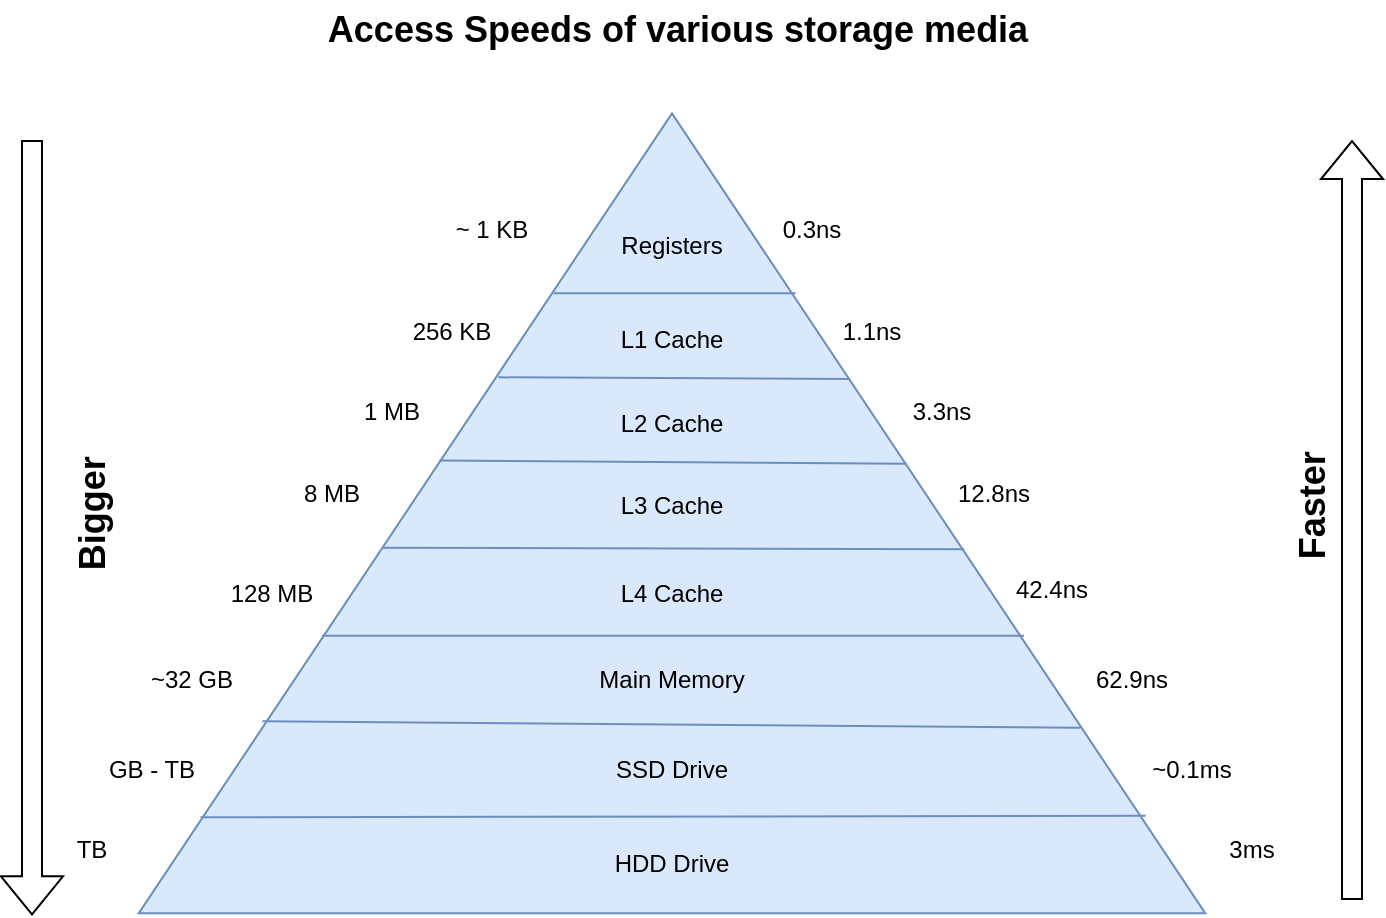 <mxfile version="27.1.1">
  <diagram name="Page-1" id="X78NBJ6rHKPP4Jo4zHQp">
    <mxGraphModel dx="1175" dy="752" grid="1" gridSize="10" guides="1" tooltips="1" connect="1" arrows="1" fold="1" page="1" pageScale="1" pageWidth="827" pageHeight="1169" math="0" shadow="0">
      <root>
        <mxCell id="0" />
        <mxCell id="1" parent="0" />
        <mxCell id="ocaG6mMDENaymsCPZw6Z-1" value="" style="triangle;whiteSpace=wrap;html=1;rotation=-90;fillColor=#dae8fc;strokeColor=#6c8ebf;" vertex="1" parent="1">
          <mxGeometry x="220" y="20" width="400" height="533.33" as="geometry" />
        </mxCell>
        <mxCell id="ocaG6mMDENaymsCPZw6Z-2" value="" style="endArrow=none;html=1;rounded=0;exitX=0.12;exitY=0.058;exitDx=0;exitDy=0;exitPerimeter=0;entryX=0.122;entryY=0.944;entryDx=0;entryDy=0;entryPerimeter=0;fillColor=#dae8fc;strokeColor=#6c8ebf;" edge="1" parent="1" source="ocaG6mMDENaymsCPZw6Z-1" target="ocaG6mMDENaymsCPZw6Z-1">
          <mxGeometry width="50" height="50" relative="1" as="geometry">
            <mxPoint x="192.531" y="441.205" as="sourcePoint" />
            <mxPoint x="647.462" y="440.005" as="targetPoint" />
          </mxGeometry>
        </mxCell>
        <mxCell id="ocaG6mMDENaymsCPZw6Z-3" value="HDD Drive" style="text;html=1;align=center;verticalAlign=middle;whiteSpace=wrap;rounded=0;" vertex="1" parent="1">
          <mxGeometry x="390" y="447" width="60" height="30" as="geometry" />
        </mxCell>
        <mxCell id="ocaG6mMDENaymsCPZw6Z-4" value="" style="endArrow=none;html=1;rounded=0;exitX=0.24;exitY=0.116;exitDx=0;exitDy=0;exitPerimeter=0;fillColor=#dae8fc;strokeColor=#6c8ebf;entryX=0.232;entryY=0.883;entryDx=0;entryDy=0;entryPerimeter=0;" edge="1" parent="1" source="ocaG6mMDENaymsCPZw6Z-1" target="ocaG6mMDENaymsCPZw6Z-1">
          <mxGeometry width="50" height="50" relative="1" as="geometry">
            <mxPoint x="230" y="371" as="sourcePoint" />
            <mxPoint x="610" y="371" as="targetPoint" />
          </mxGeometry>
        </mxCell>
        <mxCell id="ocaG6mMDENaymsCPZw6Z-5" value="" style="endArrow=none;html=1;rounded=0;fillColor=#dae8fc;strokeColor=#6c8ebf;exitX=0.347;exitY=0.172;exitDx=0;exitDy=0;exitPerimeter=0;entryX=0.347;entryY=0.83;entryDx=0;entryDy=0;entryPerimeter=0;" edge="1" parent="1" source="ocaG6mMDENaymsCPZw6Z-1" target="ocaG6mMDENaymsCPZw6Z-1">
          <mxGeometry width="50" height="50" relative="1" as="geometry">
            <mxPoint x="270" y="320" as="sourcePoint" />
            <mxPoint x="600" y="349" as="targetPoint" />
          </mxGeometry>
        </mxCell>
        <mxCell id="ocaG6mMDENaymsCPZw6Z-6" value="SSD Drive" style="text;html=1;align=center;verticalAlign=middle;whiteSpace=wrap;rounded=0;" vertex="1" parent="1">
          <mxGeometry x="390" y="400" width="60" height="30" as="geometry" />
        </mxCell>
        <mxCell id="ocaG6mMDENaymsCPZw6Z-7" value="Main Memory" style="text;html=1;align=center;verticalAlign=middle;whiteSpace=wrap;rounded=0;" vertex="1" parent="1">
          <mxGeometry x="380" y="355" width="80" height="30" as="geometry" />
        </mxCell>
        <mxCell id="ocaG6mMDENaymsCPZw6Z-9" value="" style="endArrow=none;html=1;rounded=0;fillColor=#dae8fc;strokeColor=#6c8ebf;exitX=0.457;exitY=0.229;exitDx=0;exitDy=0;exitPerimeter=0;entryX=0.455;entryY=0.774;entryDx=0;entryDy=0;entryPerimeter=0;" edge="1" parent="1" source="ocaG6mMDENaymsCPZw6Z-1" target="ocaG6mMDENaymsCPZw6Z-1">
          <mxGeometry width="50" height="50" relative="1" as="geometry">
            <mxPoint x="270" y="310" as="sourcePoint" />
            <mxPoint x="570" y="310" as="targetPoint" />
          </mxGeometry>
        </mxCell>
        <mxCell id="ocaG6mMDENaymsCPZw6Z-10" value="L4 Cache" style="text;html=1;align=center;verticalAlign=middle;whiteSpace=wrap;rounded=0;" vertex="1" parent="1">
          <mxGeometry x="380" y="312" width="80" height="30" as="geometry" />
        </mxCell>
        <mxCell id="ocaG6mMDENaymsCPZw6Z-11" value="" style="endArrow=none;html=1;rounded=0;fillColor=#dae8fc;strokeColor=#6c8ebf;exitX=0.566;exitY=0.282;exitDx=0;exitDy=0;exitPerimeter=0;entryX=0.562;entryY=0.72;entryDx=0;entryDy=0;entryPerimeter=0;" edge="1" parent="1" source="ocaG6mMDENaymsCPZw6Z-1" target="ocaG6mMDENaymsCPZw6Z-1">
          <mxGeometry width="50" height="50" relative="1" as="geometry">
            <mxPoint x="300" y="275" as="sourcePoint" />
            <mxPoint x="540" y="260" as="targetPoint" />
          </mxGeometry>
        </mxCell>
        <mxCell id="ocaG6mMDENaymsCPZw6Z-14" value="L3 Cache" style="text;html=1;align=center;verticalAlign=middle;whiteSpace=wrap;rounded=0;" vertex="1" parent="1">
          <mxGeometry x="380" y="267.66" width="80" height="30" as="geometry" />
        </mxCell>
        <mxCell id="ocaG6mMDENaymsCPZw6Z-15" value="L2 Cache" style="text;html=1;align=center;verticalAlign=middle;whiteSpace=wrap;rounded=0;" vertex="1" parent="1">
          <mxGeometry x="380" y="227" width="80" height="30" as="geometry" />
        </mxCell>
        <mxCell id="ocaG6mMDENaymsCPZw6Z-16" value="L1 Cache" style="text;html=1;align=center;verticalAlign=middle;whiteSpace=wrap;rounded=0;" vertex="1" parent="1">
          <mxGeometry x="380" y="185" width="80" height="30" as="geometry" />
        </mxCell>
        <mxCell id="ocaG6mMDENaymsCPZw6Z-17" value="Registers" style="text;html=1;align=center;verticalAlign=middle;whiteSpace=wrap;rounded=0;" vertex="1" parent="1">
          <mxGeometry x="380" y="138" width="80" height="30" as="geometry" />
        </mxCell>
        <mxCell id="ocaG6mMDENaymsCPZw6Z-18" value="" style="endArrow=none;html=1;rounded=0;fillColor=#dae8fc;strokeColor=#6c8ebf;entryX=0.668;entryY=0.667;entryDx=0;entryDy=0;entryPerimeter=0;exitX=0.67;exitY=0.337;exitDx=0;exitDy=0;exitPerimeter=0;" edge="1" parent="1" source="ocaG6mMDENaymsCPZw6Z-1" target="ocaG6mMDENaymsCPZw6Z-1">
          <mxGeometry width="50" height="50" relative="1" as="geometry">
            <mxPoint x="360" y="260" as="sourcePoint" />
            <mxPoint x="597" y="262" as="targetPoint" />
          </mxGeometry>
        </mxCell>
        <mxCell id="ocaG6mMDENaymsCPZw6Z-20" value="" style="endArrow=none;html=1;rounded=0;fillColor=#dae8fc;strokeColor=#6c8ebf;entryX=0.775;entryY=0.616;entryDx=0;entryDy=0;entryPerimeter=0;exitX=0.775;exitY=0.389;exitDx=0;exitDy=0;exitPerimeter=0;" edge="1" parent="1" source="ocaG6mMDENaymsCPZw6Z-1" target="ocaG6mMDENaymsCPZw6Z-1">
          <mxGeometry width="50" height="50" relative="1" as="geometry">
            <mxPoint x="480" y="220" as="sourcePoint" />
            <mxPoint x="656" y="220" as="targetPoint" />
          </mxGeometry>
        </mxCell>
        <mxCell id="ocaG6mMDENaymsCPZw6Z-21" value="0.3ns" style="text;html=1;align=center;verticalAlign=middle;whiteSpace=wrap;rounded=0;" vertex="1" parent="1">
          <mxGeometry x="450" y="130" width="80" height="30" as="geometry" />
        </mxCell>
        <mxCell id="ocaG6mMDENaymsCPZw6Z-22" value="1.1ns" style="text;html=1;align=center;verticalAlign=middle;whiteSpace=wrap;rounded=0;" vertex="1" parent="1">
          <mxGeometry x="480" y="181" width="80" height="30" as="geometry" />
        </mxCell>
        <mxCell id="ocaG6mMDENaymsCPZw6Z-23" value="3.3ns" style="text;html=1;align=center;verticalAlign=middle;whiteSpace=wrap;rounded=0;" vertex="1" parent="1">
          <mxGeometry x="515" y="221" width="80" height="30" as="geometry" />
        </mxCell>
        <mxCell id="ocaG6mMDENaymsCPZw6Z-24" value="12.8ns" style="text;html=1;align=center;verticalAlign=middle;whiteSpace=wrap;rounded=0;" vertex="1" parent="1">
          <mxGeometry x="541" y="262" width="80" height="30" as="geometry" />
        </mxCell>
        <mxCell id="ocaG6mMDENaymsCPZw6Z-25" value="42.4ns" style="text;html=1;align=center;verticalAlign=middle;whiteSpace=wrap;rounded=0;" vertex="1" parent="1">
          <mxGeometry x="570" y="310" width="80" height="30" as="geometry" />
        </mxCell>
        <mxCell id="ocaG6mMDENaymsCPZw6Z-26" value="62.9ns" style="text;html=1;align=center;verticalAlign=middle;whiteSpace=wrap;rounded=0;" vertex="1" parent="1">
          <mxGeometry x="610" y="355" width="80" height="30" as="geometry" />
        </mxCell>
        <mxCell id="ocaG6mMDENaymsCPZw6Z-27" value="~0.1ms" style="text;html=1;align=center;verticalAlign=middle;whiteSpace=wrap;rounded=0;" vertex="1" parent="1">
          <mxGeometry x="640" y="400" width="80" height="30" as="geometry" />
        </mxCell>
        <mxCell id="ocaG6mMDENaymsCPZw6Z-28" value="3ms" style="text;html=1;align=center;verticalAlign=middle;whiteSpace=wrap;rounded=0;" vertex="1" parent="1">
          <mxGeometry x="670" y="440" width="80" height="30" as="geometry" />
        </mxCell>
        <mxCell id="ocaG6mMDENaymsCPZw6Z-29" value="" style="shape=flexArrow;endArrow=classic;html=1;rounded=0;" edge="1" parent="1">
          <mxGeometry width="50" height="50" relative="1" as="geometry">
            <mxPoint x="760" y="480" as="sourcePoint" />
            <mxPoint x="760" y="100" as="targetPoint" />
          </mxGeometry>
        </mxCell>
        <mxCell id="ocaG6mMDENaymsCPZw6Z-30" value="&lt;b&gt;Faster&lt;/b&gt;" style="text;html=1;align=center;verticalAlign=middle;whiteSpace=wrap;rounded=0;rotation=-90;fontSize=18;" vertex="1" parent="1">
          <mxGeometry x="700" y="267.66" width="80" height="30" as="geometry" />
        </mxCell>
        <mxCell id="ocaG6mMDENaymsCPZw6Z-31" value="" style="shape=flexArrow;endArrow=classic;html=1;rounded=0;" edge="1" parent="1">
          <mxGeometry width="50" height="50" relative="1" as="geometry">
            <mxPoint x="100" y="100" as="sourcePoint" />
            <mxPoint x="100" y="487.66" as="targetPoint" />
          </mxGeometry>
        </mxCell>
        <mxCell id="ocaG6mMDENaymsCPZw6Z-32" value="&lt;b&gt;Bigger&lt;/b&gt;" style="text;html=1;align=center;verticalAlign=middle;whiteSpace=wrap;rounded=0;rotation=-90;fontSize=18;" vertex="1" parent="1">
          <mxGeometry x="90" y="271.66" width="80" height="30" as="geometry" />
        </mxCell>
        <mxCell id="ocaG6mMDENaymsCPZw6Z-33" value="TB" style="text;html=1;align=center;verticalAlign=middle;whiteSpace=wrap;rounded=0;" vertex="1" parent="1">
          <mxGeometry x="100" y="440" width="60" height="30" as="geometry" />
        </mxCell>
        <mxCell id="ocaG6mMDENaymsCPZw6Z-34" value="GB - TB" style="text;html=1;align=center;verticalAlign=middle;whiteSpace=wrap;rounded=0;" vertex="1" parent="1">
          <mxGeometry x="130" y="400" width="60" height="30" as="geometry" />
        </mxCell>
        <mxCell id="ocaG6mMDENaymsCPZw6Z-35" value="~32 GB" style="text;html=1;align=center;verticalAlign=middle;whiteSpace=wrap;rounded=0;" vertex="1" parent="1">
          <mxGeometry x="150" y="355" width="60" height="30" as="geometry" />
        </mxCell>
        <mxCell id="ocaG6mMDENaymsCPZw6Z-37" value="128 MB" style="text;html=1;align=center;verticalAlign=middle;whiteSpace=wrap;rounded=0;" vertex="1" parent="1">
          <mxGeometry x="190" y="312" width="60" height="30" as="geometry" />
        </mxCell>
        <mxCell id="ocaG6mMDENaymsCPZw6Z-38" value="8 MB" style="text;html=1;align=center;verticalAlign=middle;whiteSpace=wrap;rounded=0;" vertex="1" parent="1">
          <mxGeometry x="220" y="262" width="60" height="30" as="geometry" />
        </mxCell>
        <mxCell id="ocaG6mMDENaymsCPZw6Z-39" value="1 MB" style="text;html=1;align=center;verticalAlign=middle;whiteSpace=wrap;rounded=0;" vertex="1" parent="1">
          <mxGeometry x="250" y="221" width="60" height="30" as="geometry" />
        </mxCell>
        <mxCell id="ocaG6mMDENaymsCPZw6Z-40" value="256 KB" style="text;html=1;align=center;verticalAlign=middle;whiteSpace=wrap;rounded=0;" vertex="1" parent="1">
          <mxGeometry x="280" y="181" width="60" height="30" as="geometry" />
        </mxCell>
        <mxCell id="ocaG6mMDENaymsCPZw6Z-41" value="~ 1 KB" style="text;html=1;align=center;verticalAlign=middle;whiteSpace=wrap;rounded=0;" vertex="1" parent="1">
          <mxGeometry x="300" y="130" width="60" height="30" as="geometry" />
        </mxCell>
        <mxCell id="ocaG6mMDENaymsCPZw6Z-42" value="&lt;b&gt;Access Speeds of various storage media&lt;/b&gt;" style="text;html=1;align=center;verticalAlign=middle;whiteSpace=wrap;rounded=0;fontSize=18;" vertex="1" parent="1">
          <mxGeometry x="220" y="30" width="406" height="30" as="geometry" />
        </mxCell>
      </root>
    </mxGraphModel>
  </diagram>
</mxfile>
